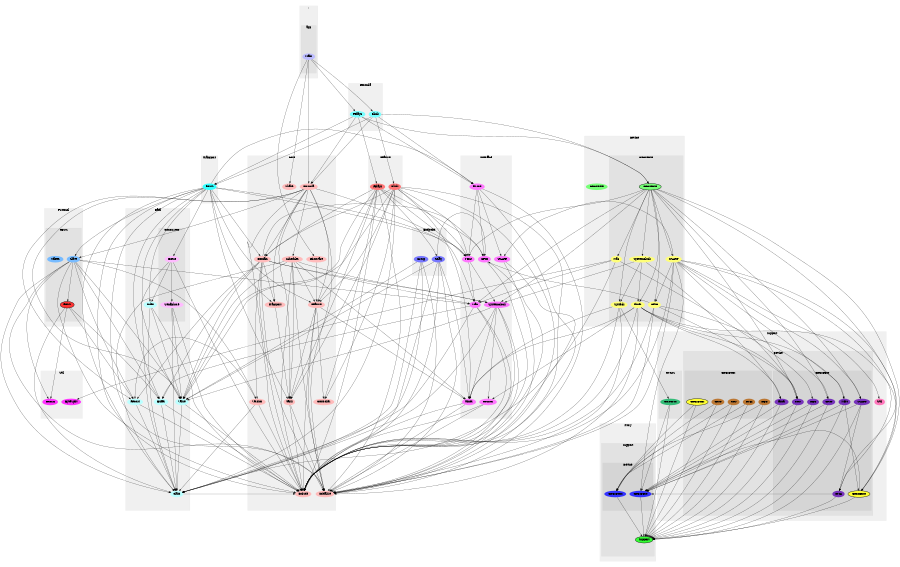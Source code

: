 digraph G {
size="6,4";
ratio="fill";
subgraph cluster_0 {
label=".";
color="#0000000F";
style="filled";
subgraph cluster_1 {
label="app";
color="#0000000F";
style="filled";
u0[label="Main",style="filled",fillcolor="#bbbbff",penwidth="0"];

}

}
subgraph cluster_2 {
label="Core";
color="#0000000F";
style="filled";
u3[label="Include",style="filled",fillcolor="#ffbbbb",penwidth="0"];
u4[label="Scheduler",style="filled",fillcolor="#ffbbbb",penwidth="0"];
u5[label="Firmware",style="filled",fillcolor="#ffbbbb",penwidth="0"];
u6[label="Initialize",style="filled",fillcolor="#ffbbbb",penwidth="0"];
u7[label="Transport",style="filled",fillcolor="#ffbbbb",penwidth="0"];
u8[label="Formula",style="filled",fillcolor="#ffbbbb",penwidth="0"];
u9[label="Domain",style="filled",fillcolor="#ffbbbb",penwidth="0"];
u10[label="Version",style="filled",fillcolor="#ffbbbb",penwidth="0"];
u11[label="Controller",style="filled",fillcolor="#ffbbbb",penwidth="0"];
u12[label="Task",style="filled",fillcolor="#ffbbbb",penwidth="0"];
u13[label="Feature",style="filled",fillcolor="#ffbbbb",penwidth="0"];
u14[label="Shake",style="filled",fillcolor="#ffbbbb",penwidth="0"];

}
subgraph cluster_3 {
label="Data";
color="#0000000F";
style="filled";
u15[label="Record",style="filled",fillcolor="#bbffff",penwidth="0"];
u16[label="Class",style="filled",fillcolor="#bbffff",penwidth="0"];
u17[label="Buffer",style="filled",fillcolor="#bbffff",penwidth="0"];
u18[label="Value",style="filled",fillcolor="#bbffff",penwidth="0"];
u19[label="Index",style="filled",fillcolor="#bbffff",penwidth="0"];
subgraph cluster_4 {
label="Concurrent";
color="#0000000F";
style="filled";
u20[label="Queue",style="filled",fillcolor="#ffbbff",penwidth="0"];
u21[label="Semaphore",style="filled",fillcolor="#ffbbff",penwidth="0"];

}

}
subgraph cluster_5 {
label="Device";
color="#0000000F";
style="filled";
u22[label="GD32F4xx",style="filled",fillcolor="#77ff77",penwidth="0"];
subgraph cluster_6 {
label="GD32F3x0";
color="#0000000F";
style="filled";
u29[label="GD32F3x0",style="filled,bold",fillcolor="#77ff77"];
u23[label="GPIO",style="filled",fillcolor="#ffff77",penwidth="0"];
u24[label="Mac",style="filled",fillcolor="#ffff77",penwidth="0"];
u25[label="SysTick",style="filled",fillcolor="#ffff77",penwidth="0"];
u26[label="SystemClock",style="filled",fillcolor="#ffff77",penwidth="0"];
u27[label="USART",style="filled",fillcolor="#ffff77",penwidth="0"];
u28[label="Timer",style="filled",fillcolor="#ffff77",penwidth="0"];

}

}
subgraph cluster_7 {
label="Endpoint";
color="#0000000F";
style="filled";
u30[label="Group",style="filled",fillcolor="#7777ff",penwidth="0"];
u31[label="Relay",style="filled",fillcolor="#7777ff",penwidth="0"];

}
subgraph cluster_8 {
label="Feature";
color="#0000000F";
style="filled";
u32[label="Relays",style="filled",fillcolor="#ff7777",penwidth="0"];
u33[label="Blink",style="filled",fillcolor="#ff7777",penwidth="0"];

}
subgraph cluster_9 {
label="Formula";
color="#0000000F";
style="filled";
u1[label="Relay6",style="filled",fillcolor="#77ffff",penwidth="0"];
u2[label="Blink",style="filled",fillcolor="#77ffff",penwidth="0"];

}
subgraph cluster_10 {
label="Interface";
color="#0000000F";
style="filled";
u34[label="MCU",style="filled",fillcolor="#ff77ff",penwidth="0"];
u35[label="GPIO",style="filled",fillcolor="#ff77ff",penwidth="0"];
u36[label="Mac",style="filled",fillcolor="#ff77ff",penwidth="0"];
u37[label="Counter",style="filled",fillcolor="#ff77ff",penwidth="0"];
u38[label="RS485",style="filled",fillcolor="#ff77ff",penwidth="0"];
u39[label="SystemClock",style="filled",fillcolor="#ff77ff",penwidth="0"];
u40[label="USART",style="filled",fillcolor="#ff77ff",penwidth="0"];
u41[label="Timer",style="filled",fillcolor="#ff77ff",penwidth="0"];

}
subgraph cluster_11 {
label="Ivory";
color="#0000000F";
style="filled";
subgraph cluster_12 {
label="Support";
color="#0000000F";
style="filled";
u44[label="Support",style="filled,bold",fillcolor="#33ff33"];
subgraph cluster_13 {
label="Device";
color="#0000000F";
style="filled";
u42[label="GD32F4xx",style="filled",fillcolor="#3333ff",penwidth="0"];
u43[label="GD32F3x0",style="filled",fillcolor="#3333ff",penwidth="0"];

}

}

}
subgraph cluster_14 {
label="Protocol";
color="#0000000F";
style="filled";
subgraph cluster_15 {
label="RBUS";
color="#0000000F";
style="filled";
u47[label="RBUS",style="filled,bold",fillcolor="#ff3333"];
u45[label="Slave",style="filled",fillcolor="#77bbff",penwidth="0"];
u46[label="Master",style="filled",fillcolor="#77bbff",penwidth="0"];

}

}
subgraph cluster_16 {
label="Support";
color="#0000000F";
style="filled";
u62[label="Util",style="filled",fillcolor="#ff77bb",penwidth="0"];
subgraph cluster_17 {
label="CMSIS";
color="#0000000F";
style="filled";
u48[label="CoreCM4",style="filled",fillcolor="#33bb77",penwidth="0"];

}
subgraph cluster_18 {
label="Device";
color="#0000000F";
style="filled";
subgraph cluster_19 {
label="GD32F3x0";
color="#0000000F";
style="filled";
u61[label="GD32F3x0",style="filled,bold",fillcolor="#ffff33"];
u54[label="GPIO",style="filled",fillcolor="#7733bb",penwidth="0"];
u55[label="RCU",style="filled",fillcolor="#7733bb",penwidth="0"];
u56[label="Misc",style="filled",fillcolor="#7733bb",penwidth="0"];
u57[label="DMA",style="filled",fillcolor="#7733bb",penwidth="0"];
u58[label="USART",style="filled",fillcolor="#7733bb",penwidth="0"];
u59[label="Timer",style="filled",fillcolor="#7733bb",penwidth="0"];
u60[label="DBG",style="filled",fillcolor="#7733bb",penwidth="0"];

}
subgraph cluster_20 {
label="GD32F4xx";
color="#0000000F";
style="filled";
u49[label="GD32F4xx",style="filled,bold",fillcolor="#ffff33"];
u50[label="GPIO",style="filled",fillcolor="#bb7733",penwidth="0"];
u51[label="RCU",style="filled",fillcolor="#bb7733",penwidth="0"];
u52[label="DMA",style="filled",fillcolor="#bb7733",penwidth="0"];
u53[label="DBG",style="filled",fillcolor="#bb7733",penwidth="0"];

}

}

}
subgraph cluster_21 {
label="Transport";
color="#0000000F";
style="filled";
u63[label="RBUS",style="filled",fillcolor="#33ffff",penwidth="0"];

}
subgraph cluster_22 {
label="Util";
color="#0000000F";
style="filled";
u64[label="ByteSplit",style="filled",fillcolor="#ff33ff",penwidth="0"];
u65[label="CRC16",style="filled",fillcolor="#ff33ff",penwidth="0"];

}
u0 -> u1;
u0 -> u2;
u0 -> u5;
u0 -> u8;
u0 -> u14;
u1 -> u8;
u1 -> u29;
u1 -> u32;
u1 -> u38;
u1 -> u63;
u2 -> u8;
u2 -> u29;
u2 -> u33;
u2 -> u38;
u2 -> u63;
u4 -> u3;
u4 -> u6;
u4 -> u12;
u4 -> u13;
u4 -> u16;
u4 -> u18;
u4 -> u39;
u4 -> u41;
u5 -> u13;
u7 -> u12;
u8 -> u3;
u8 -> u4;
u8 -> u6;
u8 -> u7;
u8 -> u9;
u8 -> u12;
u8 -> u13;
u8 -> u15;
u8 -> u18;
u8 -> u34;
u8 -> u45;
u9 -> u3;
u9 -> u6;
u9 -> u7;
u9 -> u10;
u9 -> u15;
u9 -> u17;
u9 -> u18;
u9 -> u34;
u9 -> u36;
u9 -> u39;
u10 -> u3;
u10 -> u15;
u10 -> u16;
u12 -> u3;
u12 -> u6;
u13 -> u3;
u13 -> u6;
u13 -> u11;
u13 -> u12;
u13 -> u41;
u15 -> u3;
u15 -> u16;
u16 -> u3;
u17 -> u3;
u17 -> u16;
u18 -> u3;
u18 -> u16;
u19 -> u3;
u19 -> u16;
u19 -> u18;
u20 -> u3;
u20 -> u16;
u20 -> u19;
u20 -> u21;
u21 -> u3;
u21 -> u16;
u21 -> u18;
u23 -> u3;
u23 -> u6;
u23 -> u35;
u23 -> u54;
u23 -> u55;
u24 -> u16;
u24 -> u36;
u24 -> u60;
u24 -> u64;
u25 -> u3;
u25 -> u6;
u25 -> u41;
u25 -> u48;
u26 -> u25;
u26 -> u28;
u26 -> u39;
u26 -> u59;
u27 -> u3;
u27 -> u6;
u27 -> u23;
u27 -> u40;
u27 -> u43;
u27 -> u55;
u27 -> u56;
u27 -> u57;
u27 -> u58;
u27 -> u61;
u27 -> u62;
u28 -> u3;
u28 -> u6;
u28 -> u37;
u28 -> u41;
u28 -> u55;
u28 -> u56;
u28 -> u59;
u28 -> u61;
u29 -> u23;
u29 -> u24;
u29 -> u25;
u29 -> u26;
u29 -> u27;
u29 -> u28;
u29 -> u34;
u29 -> u36;
u29 -> u39;
u29 -> u54;
u29 -> u55;
u29 -> u57;
u29 -> u58;
u29 -> u61;
u30 -> u3;
u30 -> u6;
u30 -> u16;
u30 -> u18;
u31 -> u3;
u31 -> u6;
u31 -> u16;
u31 -> u18;
u31 -> u35;
u31 -> u41;
u32 -> u3;
u32 -> u6;
u32 -> u9;
u32 -> u11;
u32 -> u12;
u32 -> u13;
u32 -> u18;
u32 -> u31;
u32 -> u34;
u32 -> u35;
u33 -> u3;
u33 -> u6;
u33 -> u9;
u33 -> u11;
u33 -> u12;
u33 -> u13;
u33 -> u16;
u33 -> u18;
u33 -> u34;
u33 -> u35;
u33 -> u41;
u34 -> u36;
u34 -> u39;
u35 -> u3;
u35 -> u6;
u36 -> u3;
u36 -> u6;
u36 -> u16;
u36 -> u17;
u37 -> u3;
u37 -> u6;
u38 -> u3;
u38 -> u6;
u38 -> u34;
u38 -> u35;
u38 -> u40;
u39 -> u3;
u39 -> u6;
u39 -> u16;
u39 -> u18;
u39 -> u37;
u39 -> u41;
u40 -> u3;
u40 -> u6;
u41 -> u3;
u41 -> u6;
u42 -> u44;
u43 -> u44;
u45 -> u3;
u45 -> u6;
u45 -> u10;
u45 -> u15;
u45 -> u16;
u45 -> u17;
u45 -> u18;
u45 -> u36;
u45 -> u47;
u45 -> u65;
u47 -> u15;
u47 -> u16;
u47 -> u17;
u47 -> u65;
u48 -> u43;
u48 -> u44;
u49 -> u42;
u49 -> u44;
u50 -> u42;
u50 -> u44;
u51 -> u42;
u51 -> u44;
u52 -> u42;
u52 -> u44;
u53 -> u42;
u53 -> u44;
u54 -> u43;
u54 -> u44;
u55 -> u43;
u55 -> u44;
u56 -> u43;
u56 -> u44;
u56 -> u61;
u57 -> u43;
u57 -> u44;
u58 -> u43;
u58 -> u44;
u58 -> u57;
u59 -> u43;
u59 -> u44;
u60 -> u43;
u60 -> u44;
u61 -> u43;
u61 -> u44;
u63 -> u3;
u63 -> u6;
u63 -> u7;
u63 -> u9;
u63 -> u12;
u63 -> u13;
u63 -> u16;
u63 -> u17;
u63 -> u18;
u63 -> u19;
u63 -> u20;
u63 -> u34;
u63 -> u36;
u63 -> u38;
u63 -> u45;

}
